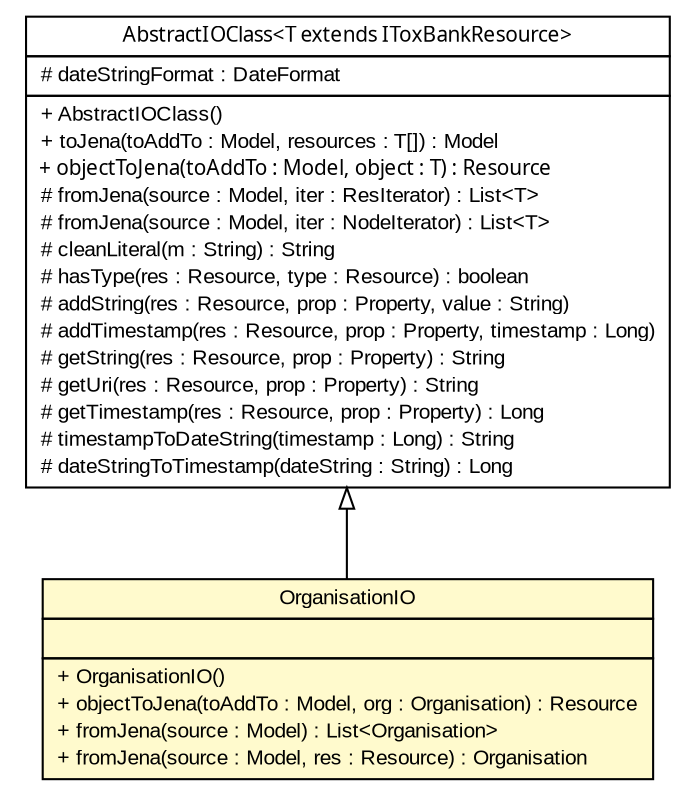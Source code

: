 #!/usr/local/bin/dot
#
# Class diagram 
# Generated by UmlGraph version 4.6 (http://www.spinellis.gr/sw/umlgraph)
#

digraph G {
	edge [fontname="arial",fontsize=10,labelfontname="arial",labelfontsize=10];
	node [fontname="arial",fontsize=10,shape=plaintext];
	// net.toxbank.client.io.rdf.OrganisationIO
	c489 [label=<<table border="0" cellborder="1" cellspacing="0" cellpadding="2" port="p" bgcolor="lemonChiffon" href="./OrganisationIO.html">
		<tr><td><table border="0" cellspacing="0" cellpadding="1">
			<tr><td> OrganisationIO </td></tr>
		</table></td></tr>
		<tr><td><table border="0" cellspacing="0" cellpadding="1">
			<tr><td align="left">  </td></tr>
		</table></td></tr>
		<tr><td><table border="0" cellspacing="0" cellpadding="1">
			<tr><td align="left"> + OrganisationIO() </td></tr>
			<tr><td align="left"> + objectToJena(toAddTo : Model, org : Organisation) : Resource </td></tr>
			<tr><td align="left"> + fromJena(source : Model) : List&lt;Organisation&gt; </td></tr>
			<tr><td align="left"> + fromJena(source : Model, res : Resource) : Organisation </td></tr>
		</table></td></tr>
		</table>>, fontname="arial", fontcolor="black", fontsize=10.0];
	// net.toxbank.client.io.rdf.AbstractIOClass<T extends net.toxbank.client.resource.IToxBankResource>
	c496 [label=<<table border="0" cellborder="1" cellspacing="0" cellpadding="2" port="p" href="./AbstractIOClass.html">
		<tr><td><table border="0" cellspacing="0" cellpadding="1">
			<tr><td><font face="ariali"> AbstractIOClass&lt;T extends IToxBankResource&gt; </font></td></tr>
		</table></td></tr>
		<tr><td><table border="0" cellspacing="0" cellpadding="1">
			<tr><td align="left"> # dateStringFormat : DateFormat </td></tr>
		</table></td></tr>
		<tr><td><table border="0" cellspacing="0" cellpadding="1">
			<tr><td align="left"> + AbstractIOClass() </td></tr>
			<tr><td align="left"> + toJena(toAddTo : Model, resources : T[]) : Model </td></tr>
			<tr><td align="left"><font face="ariali" point-size="10.0"> + objectToJena(toAddTo : Model, object : T) : Resource </font></td></tr>
			<tr><td align="left"> # fromJena(source : Model, iter : ResIterator) : List&lt;T&gt; </td></tr>
			<tr><td align="left"> # fromJena(source : Model, iter : NodeIterator) : List&lt;T&gt; </td></tr>
			<tr><td align="left"> # cleanLiteral(m : String) : String </td></tr>
			<tr><td align="left"> # hasType(res : Resource, type : Resource) : boolean </td></tr>
			<tr><td align="left"> # addString(res : Resource, prop : Property, value : String) </td></tr>
			<tr><td align="left"> # addTimestamp(res : Resource, prop : Property, timestamp : Long) </td></tr>
			<tr><td align="left"> # getString(res : Resource, prop : Property) : String </td></tr>
			<tr><td align="left"> # getUri(res : Resource, prop : Property) : String </td></tr>
			<tr><td align="left"> # getTimestamp(res : Resource, prop : Property) : Long </td></tr>
			<tr><td align="left"> # timestampToDateString(timestamp : Long) : String </td></tr>
			<tr><td align="left"> # dateStringToTimestamp(dateString : String) : Long </td></tr>
		</table></td></tr>
		</table>>, fontname="arial", fontcolor="black", fontsize=10.0];
	//net.toxbank.client.io.rdf.OrganisationIO extends net.toxbank.client.io.rdf.AbstractIOClass<net.toxbank.client.resource.Organisation>
	c496:p -> c489:p [dir=back,arrowtail=empty];
}

